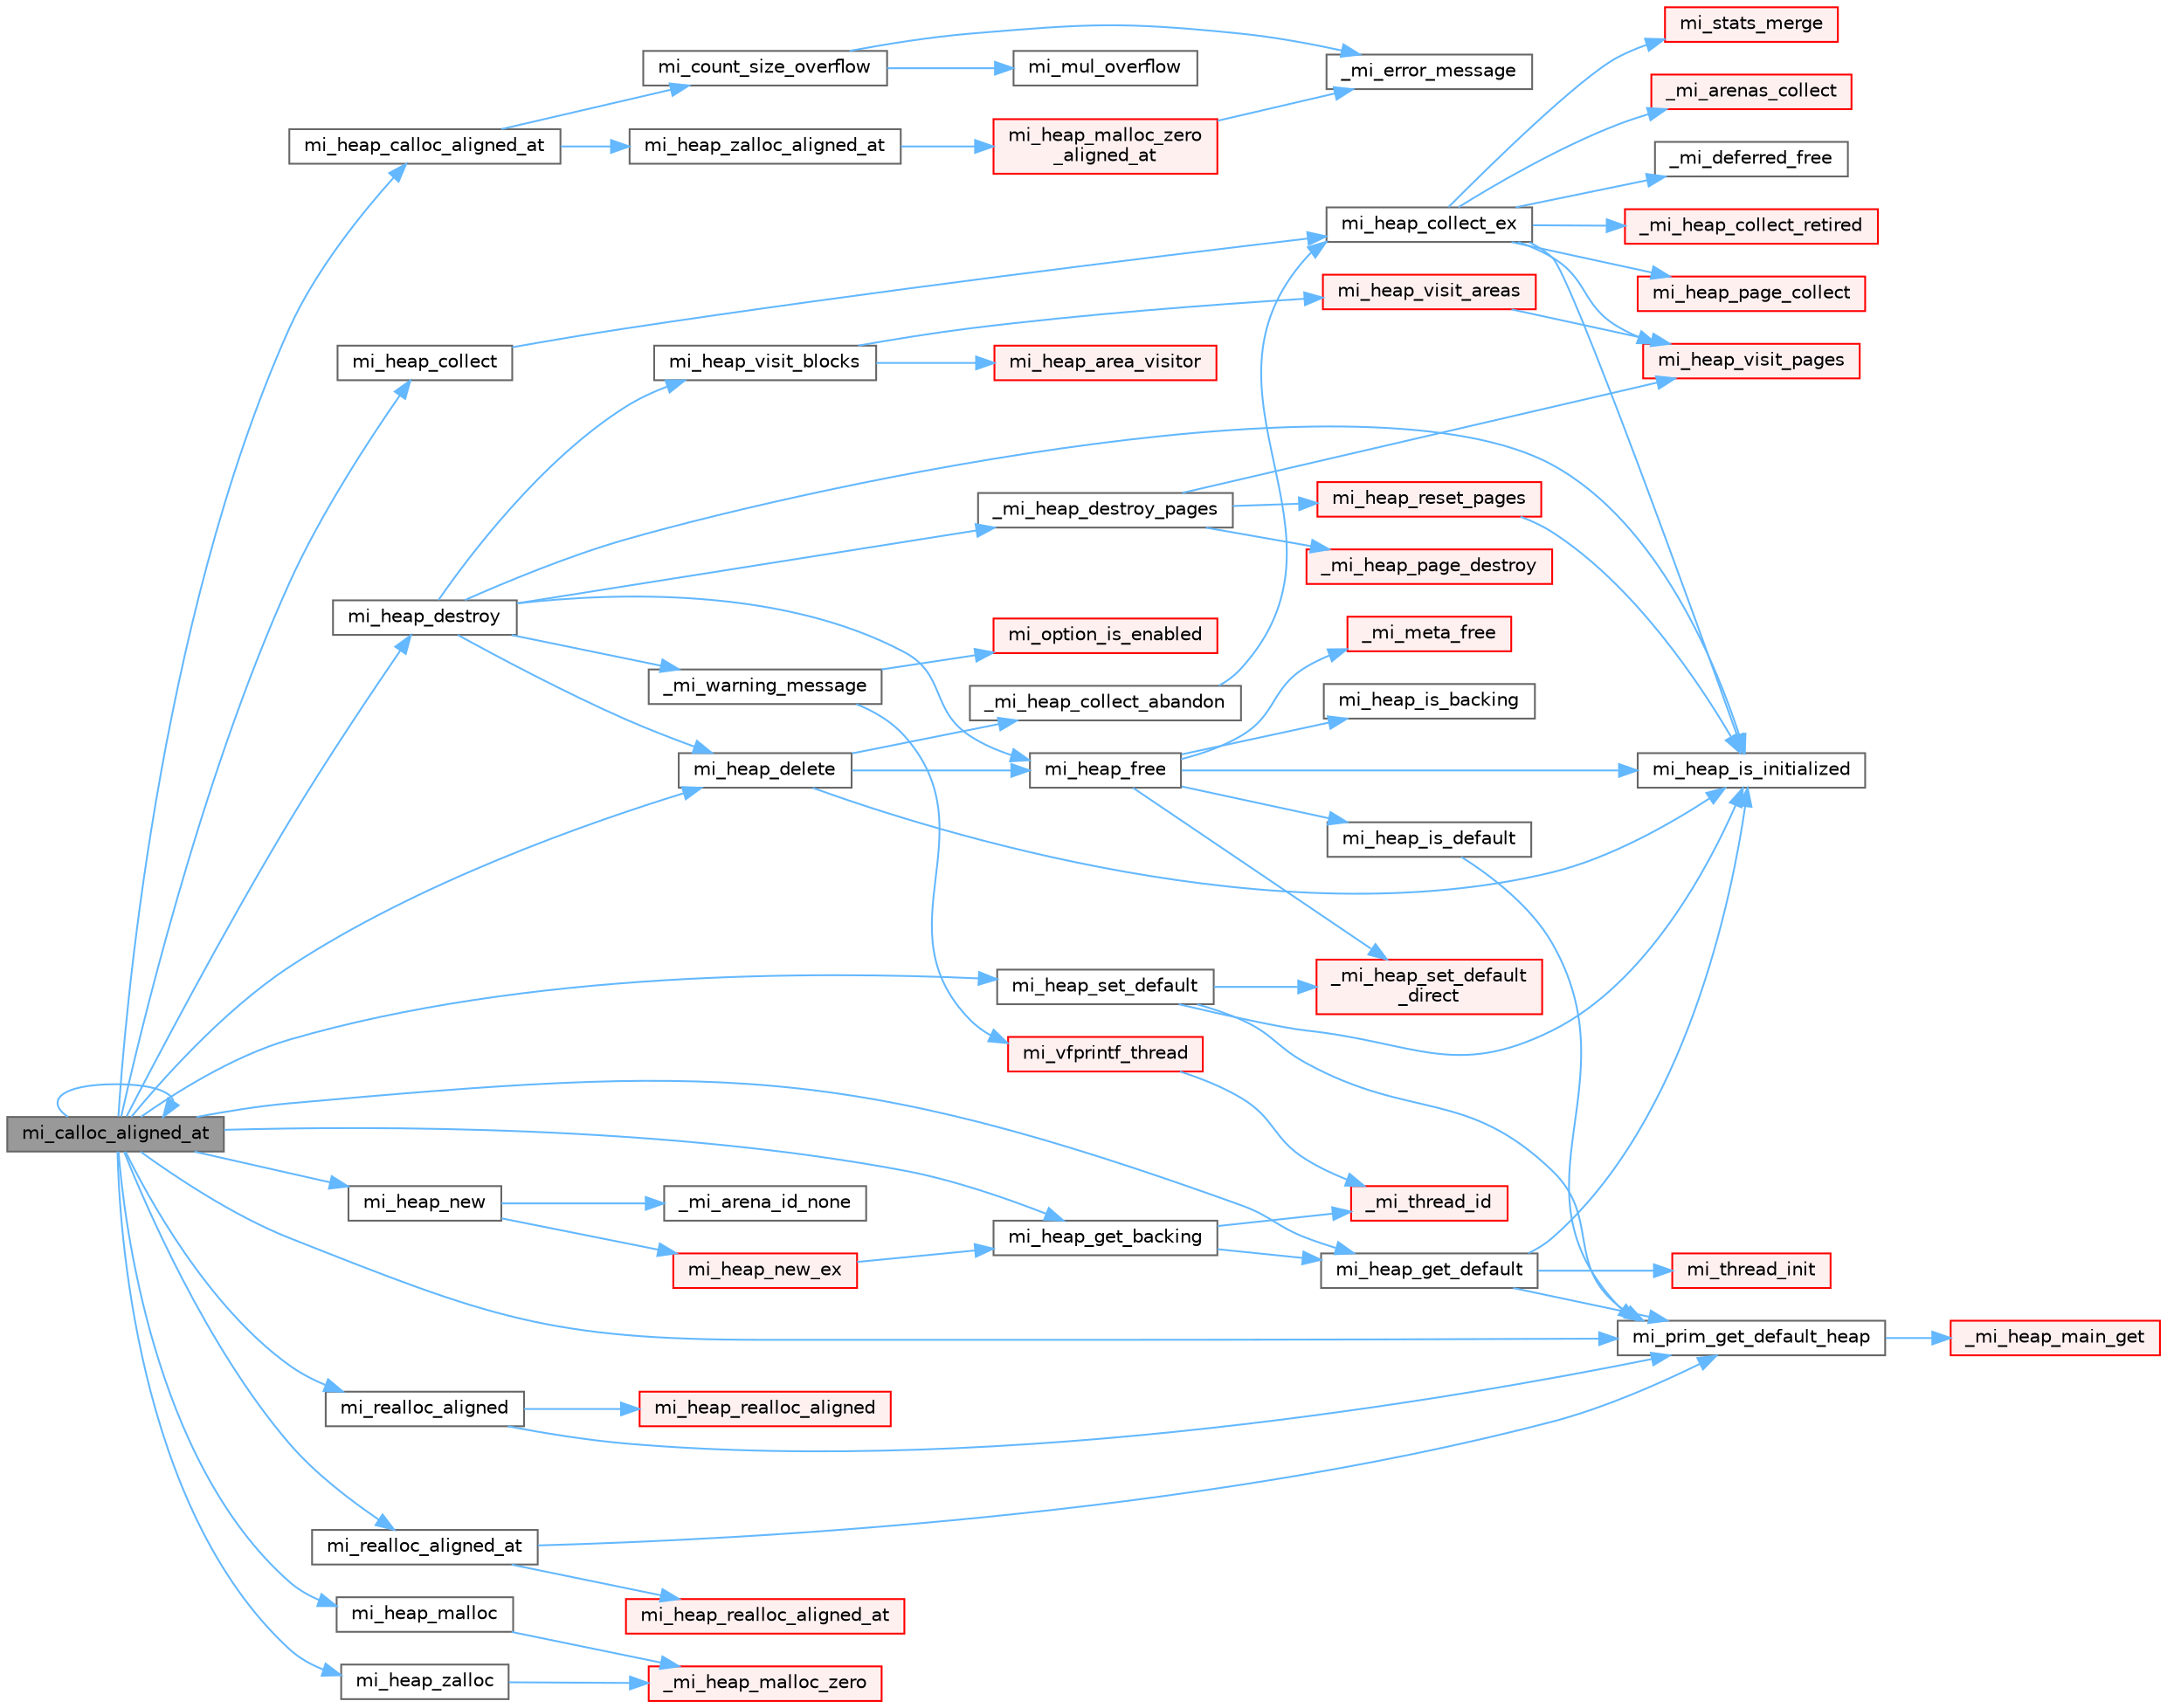 digraph "mi_calloc_aligned_at"
{
 // LATEX_PDF_SIZE
  bgcolor="transparent";
  edge [fontname=Helvetica,fontsize=10,labelfontname=Helvetica,labelfontsize=10];
  node [fontname=Helvetica,fontsize=10,shape=box,height=0.2,width=0.4];
  rankdir="LR";
  Node1 [id="Node000001",label="mi_calloc_aligned_at",height=0.2,width=0.4,color="gray40", fillcolor="grey60", style="filled", fontcolor="black",tooltip=" "];
  Node1 -> Node1 [id="edge1_Node000001_Node000001",color="steelblue1",style="solid",tooltip=" "];
  Node1 -> Node2 [id="edge2_Node000001_Node000002",color="steelblue1",style="solid",tooltip=" "];
  Node2 [id="Node000002",label="mi_heap_calloc_aligned_at",height=0.2,width=0.4,color="grey40", fillcolor="white", style="filled",URL="$group__heap.html#gaa42ec2079989c4374f2c331d9b35f4e4",tooltip=" "];
  Node2 -> Node3 [id="edge3_Node000002_Node000003",color="steelblue1",style="solid",tooltip=" "];
  Node3 [id="Node000003",label="mi_count_size_overflow",height=0.2,width=0.4,color="grey40", fillcolor="white", style="filled",URL="$_e_a_s_t_l_2packages_2mimalloc_2include_2mimalloc_2internal_8h.html#ad0741c6523fbf2e3870fd3477bf6fe91",tooltip=" "];
  Node3 -> Node4 [id="edge4_Node000003_Node000004",color="steelblue1",style="solid",tooltip=" "];
  Node4 [id="Node000004",label="_mi_error_message",height=0.2,width=0.4,color="grey40", fillcolor="white", style="filled",URL="$options_8c.html#a2bebc073bcaac71658e57bb260c2e426",tooltip=" "];
  Node3 -> Node5 [id="edge5_Node000003_Node000005",color="steelblue1",style="solid",tooltip=" "];
  Node5 [id="Node000005",label="mi_mul_overflow",height=0.2,width=0.4,color="grey40", fillcolor="white", style="filled",URL="$_e_a_s_t_l_2packages_2mimalloc_2include_2mimalloc_2internal_8h.html#abf06027911fbdc300901fb961a45e4d0",tooltip=" "];
  Node2 -> Node6 [id="edge6_Node000002_Node000006",color="steelblue1",style="solid",tooltip=" "];
  Node6 [id="Node000006",label="mi_heap_zalloc_aligned_at",height=0.2,width=0.4,color="grey40", fillcolor="white", style="filled",URL="$group__heap.html#ga484e3d01cd174f78c7e53370e5a7c819",tooltip=" "];
  Node6 -> Node7 [id="edge7_Node000006_Node000007",color="steelblue1",style="solid",tooltip=" "];
  Node7 [id="Node000007",label="mi_heap_malloc_zero\l_aligned_at",height=0.2,width=0.4,color="red", fillcolor="#FFF0F0", style="filled",URL="$alloc-aligned_8c.html#a5a91c01df4ee03f2157157434e535648",tooltip=" "];
  Node7 -> Node4 [id="edge8_Node000007_Node000004",color="steelblue1",style="solid",tooltip=" "];
  Node1 -> Node392 [id="edge9_Node000001_Node000392",color="steelblue1",style="solid",tooltip=" "];
  Node392 [id="Node000392",label="mi_heap_collect",height=0.2,width=0.4,color="grey40", fillcolor="white", style="filled",URL="$group__heap.html#ga7922f7495cde30b1984d0e6072419298",tooltip="Release outstanding resources in a specific heap."];
  Node392 -> Node393 [id="edge10_Node000392_Node000393",color="steelblue1",style="solid",tooltip=" "];
  Node393 [id="Node000393",label="mi_heap_collect_ex",height=0.2,width=0.4,color="grey40", fillcolor="white", style="filled",URL="$heap_8c.html#a13231466662ebaf79b77c254d4c7f389",tooltip=" "];
  Node393 -> Node103 [id="edge11_Node000393_Node000103",color="steelblue1",style="solid",tooltip=" "];
  Node103 [id="Node000103",label="_mi_arenas_collect",height=0.2,width=0.4,color="red", fillcolor="#FFF0F0", style="filled",URL="$arena_8c.html#a6f7e5b0577ff900eb89e76701c43672f",tooltip=" "];
  Node393 -> Node20 [id="edge12_Node000393_Node000020",color="steelblue1",style="solid",tooltip=" "];
  Node20 [id="Node000020",label="_mi_deferred_free",height=0.2,width=0.4,color="grey40", fillcolor="white", style="filled",URL="$_e_a_s_t_l_2packages_2mimalloc_2include_2mimalloc_2internal_8h.html#aede81c520000cbb08ad669e096c94d51",tooltip=" "];
  Node393 -> Node101 [id="edge13_Node000393_Node000101",color="steelblue1",style="solid",tooltip=" "];
  Node101 [id="Node000101",label="_mi_heap_collect_retired",height=0.2,width=0.4,color="red", fillcolor="#FFF0F0", style="filled",URL="$page_8c.html#abc5253b4341c8d7eab888068e4f9b951",tooltip=" "];
  Node393 -> Node394 [id="edge14_Node000393_Node000394",color="steelblue1",style="solid",tooltip=" "];
  Node394 [id="Node000394",label="mi_heap_is_initialized",height=0.2,width=0.4,color="grey40", fillcolor="white", style="filled",URL="$_e_a_s_t_l_2packages_2mimalloc_2include_2mimalloc_2internal_8h.html#a320c7d8a15c57974d3b105558a2a55e6",tooltip=" "];
  Node393 -> Node395 [id="edge15_Node000393_Node000395",color="steelblue1",style="solid",tooltip=" "];
  Node395 [id="Node000395",label="mi_heap_page_collect",height=0.2,width=0.4,color="red", fillcolor="#FFF0F0", style="filled",URL="$heap_8c.html#a9873e3fab187aa9d658b87434ed8608c",tooltip=" "];
  Node393 -> Node396 [id="edge16_Node000393_Node000396",color="steelblue1",style="solid",tooltip=" "];
  Node396 [id="Node000396",label="mi_heap_visit_pages",height=0.2,width=0.4,color="red", fillcolor="#FFF0F0", style="filled",URL="$heap_8c.html#aaf0ac2b53e4e2e6abcbbcd10faf21b11",tooltip=" "];
  Node393 -> Node397 [id="edge17_Node000393_Node000397",color="steelblue1",style="solid",tooltip=" "];
  Node397 [id="Node000397",label="mi_stats_merge",height=0.2,width=0.4,color="red", fillcolor="#FFF0F0", style="filled",URL="$group__extended.html#ga854b1de8cb067c7316286c28b2fcd3d1",tooltip="Merge thread local statistics with the main statistics and reset."];
  Node1 -> Node493 [id="edge18_Node000001_Node000493",color="steelblue1",style="solid",tooltip=" "];
  Node493 [id="Node000493",label="mi_heap_delete",height=0.2,width=0.4,color="grey40", fillcolor="white", style="filled",URL="$group__heap.html#ga2ab1af8d438819b55319c7ef51d1e409",tooltip=" "];
  Node493 -> Node494 [id="edge19_Node000493_Node000494",color="steelblue1",style="solid",tooltip=" "];
  Node494 [id="Node000494",label="_mi_heap_collect_abandon",height=0.2,width=0.4,color="grey40", fillcolor="white", style="filled",URL="$heap_8c.html#a3924fe17738a488f951d16e9216062b1",tooltip=" "];
  Node494 -> Node393 [id="edge20_Node000494_Node000393",color="steelblue1",style="solid",tooltip=" "];
  Node493 -> Node495 [id="edge21_Node000493_Node000495",color="steelblue1",style="solid",tooltip=" "];
  Node495 [id="Node000495",label="mi_heap_free",height=0.2,width=0.4,color="grey40", fillcolor="white", style="filled",URL="$heap_8c.html#a0b78721d61a2941477b5381a30cde1e6",tooltip=" "];
  Node495 -> Node419 [id="edge22_Node000495_Node000419",color="steelblue1",style="solid",tooltip=" "];
  Node419 [id="Node000419",label="_mi_heap_set_default\l_direct",height=0.2,width=0.4,color="red", fillcolor="#FFF0F0", style="filled",URL="$_e_a_s_t_l_2packages_2mimalloc_2src_2init_8c.html#a96662339b7c5ce88bc64ce34ac3afd62",tooltip=" "];
  Node495 -> Node192 [id="edge23_Node000495_Node000192",color="steelblue1",style="solid",tooltip=" "];
  Node192 [id="Node000192",label="_mi_meta_free",height=0.2,width=0.4,color="red", fillcolor="#FFF0F0", style="filled",URL="$arena-meta_8c.html#ab82e802fb1812b8ac1cce8b62b34cbe7",tooltip=" "];
  Node495 -> Node496 [id="edge24_Node000495_Node000496",color="steelblue1",style="solid",tooltip=" "];
  Node496 [id="Node000496",label="mi_heap_is_backing",height=0.2,width=0.4,color="grey40", fillcolor="white", style="filled",URL="$_e_a_s_t_l_2packages_2mimalloc_2include_2mimalloc_2internal_8h.html#a9f4f9f1e020b8a62342ad9acbddda60f",tooltip=" "];
  Node495 -> Node497 [id="edge25_Node000495_Node000497",color="steelblue1",style="solid",tooltip=" "];
  Node497 [id="Node000497",label="mi_heap_is_default",height=0.2,width=0.4,color="grey40", fillcolor="white", style="filled",URL="$heap_8c.html#a4a8ed126dd329d5796df580c6aa9865b",tooltip=" "];
  Node497 -> Node307 [id="edge26_Node000497_Node000307",color="steelblue1",style="solid",tooltip=" "];
  Node307 [id="Node000307",label="mi_prim_get_default_heap",height=0.2,width=0.4,color="grey40", fillcolor="white", style="filled",URL="$prim_8h.html#a986e62564728229db3ccecbd6e97fd98",tooltip=" "];
  Node307 -> Node308 [id="edge27_Node000307_Node000308",color="steelblue1",style="solid",tooltip=" "];
  Node308 [id="Node000308",label="_mi_heap_main_get",height=0.2,width=0.4,color="red", fillcolor="#FFF0F0", style="filled",URL="$_e_a_s_t_l_2packages_2mimalloc_2src_2init_8c.html#a1feeb4148fb048caf23361152895a55c",tooltip=" "];
  Node495 -> Node394 [id="edge28_Node000495_Node000394",color="steelblue1",style="solid",tooltip=" "];
  Node493 -> Node394 [id="edge29_Node000493_Node000394",color="steelblue1",style="solid",tooltip=" "];
  Node1 -> Node498 [id="edge30_Node000001_Node000498",color="steelblue1",style="solid",tooltip=" "];
  Node498 [id="Node000498",label="mi_heap_destroy",height=0.2,width=0.4,color="grey40", fillcolor="white", style="filled",URL="$group__heap.html#ga9f9c0844edb9717f4feacd79116b8e0d",tooltip=" "];
  Node498 -> Node499 [id="edge31_Node000498_Node000499",color="steelblue1",style="solid",tooltip=" "];
  Node499 [id="Node000499",label="_mi_heap_destroy_pages",height=0.2,width=0.4,color="grey40", fillcolor="white", style="filled",URL="$heap_8c.html#ad6a00b059e454ba5c9d1eee55648d15c",tooltip=" "];
  Node499 -> Node500 [id="edge32_Node000499_Node000500",color="steelblue1",style="solid",tooltip=" "];
  Node500 [id="Node000500",label="_mi_heap_page_destroy",height=0.2,width=0.4,color="red", fillcolor="#FFF0F0", style="filled",URL="$heap_8c.html#af64b8d8015291685b834fd97dd0762ba",tooltip=" "];
  Node499 -> Node502 [id="edge33_Node000499_Node000502",color="steelblue1",style="solid",tooltip=" "];
  Node502 [id="Node000502",label="mi_heap_reset_pages",height=0.2,width=0.4,color="red", fillcolor="#FFF0F0", style="filled",URL="$heap_8c.html#aa04066f105381dc4ec279cbb0fa6e890",tooltip=" "];
  Node502 -> Node394 [id="edge34_Node000502_Node000394",color="steelblue1",style="solid",tooltip=" "];
  Node499 -> Node396 [id="edge35_Node000499_Node000396",color="steelblue1",style="solid",tooltip=" "];
  Node498 -> Node45 [id="edge36_Node000498_Node000045",color="steelblue1",style="solid",tooltip=" "];
  Node45 [id="Node000045",label="_mi_warning_message",height=0.2,width=0.4,color="grey40", fillcolor="white", style="filled",URL="$options_8c.html#ac253cac2ca24fb63be7f4937ac620dc4",tooltip=" "];
  Node45 -> Node46 [id="edge37_Node000045_Node000046",color="steelblue1",style="solid",tooltip=" "];
  Node46 [id="Node000046",label="mi_option_is_enabled",height=0.2,width=0.4,color="red", fillcolor="#FFF0F0", style="filled",URL="$group__options.html#ga459ad98f18b3fc9275474807fe0ca188",tooltip=" "];
  Node45 -> Node62 [id="edge38_Node000045_Node000062",color="steelblue1",style="solid",tooltip=" "];
  Node62 [id="Node000062",label="mi_vfprintf_thread",height=0.2,width=0.4,color="red", fillcolor="#FFF0F0", style="filled",URL="$options_8c.html#a4af8263c139d04a876914f39024a7424",tooltip=" "];
  Node62 -> Node64 [id="edge39_Node000062_Node000064",color="steelblue1",style="solid",tooltip=" "];
  Node64 [id="Node000064",label="_mi_thread_id",height=0.2,width=0.4,color="red", fillcolor="#FFF0F0", style="filled",URL="$_e_a_s_t_l_2packages_2mimalloc_2src_2init_8c.html#a43068a36d7dea6ccf1e3558a27e22993",tooltip=" "];
  Node498 -> Node493 [id="edge40_Node000498_Node000493",color="steelblue1",style="solid",tooltip=" "];
  Node498 -> Node495 [id="edge41_Node000498_Node000495",color="steelblue1",style="solid",tooltip=" "];
  Node498 -> Node394 [id="edge42_Node000498_Node000394",color="steelblue1",style="solid",tooltip=" "];
  Node498 -> Node503 [id="edge43_Node000498_Node000503",color="steelblue1",style="solid",tooltip=" "];
  Node503 [id="Node000503",label="mi_heap_visit_blocks",height=0.2,width=0.4,color="grey40", fillcolor="white", style="filled",URL="$group__analysis.html#ga70c46687dc6e9dc98b232b02646f8bed",tooltip=" "];
  Node503 -> Node504 [id="edge44_Node000503_Node000504",color="steelblue1",style="solid",tooltip=" "];
  Node504 [id="Node000504",label="mi_heap_area_visitor",height=0.2,width=0.4,color="red", fillcolor="#FFF0F0", style="filled",URL="$heap_8c.html#a7db34d22f30555e40a1cdb18229415f5",tooltip=" "];
  Node503 -> Node508 [id="edge45_Node000503_Node000508",color="steelblue1",style="solid",tooltip=" "];
  Node508 [id="Node000508",label="mi_heap_visit_areas",height=0.2,width=0.4,color="red", fillcolor="#FFF0F0", style="filled",URL="$heap_8c.html#a2a46266e4b06fa4e7fa8e8427767bd8f",tooltip=" "];
  Node508 -> Node396 [id="edge46_Node000508_Node000396",color="steelblue1",style="solid",tooltip=" "];
  Node1 -> Node511 [id="edge47_Node000001_Node000511",color="steelblue1",style="solid",tooltip=" "];
  Node511 [id="Node000511",label="mi_heap_get_backing",height=0.2,width=0.4,color="grey40", fillcolor="white", style="filled",URL="$group__heap.html#gac6ac9f0e7be9ab4ff70acfc8dad1235a",tooltip=" "];
  Node511 -> Node64 [id="edge48_Node000511_Node000064",color="steelblue1",style="solid",tooltip=" "];
  Node511 -> Node404 [id="edge49_Node000511_Node000404",color="steelblue1",style="solid",tooltip=" "];
  Node404 [id="Node000404",label="mi_heap_get_default",height=0.2,width=0.4,color="grey40", fillcolor="white", style="filled",URL="$group__heap.html#ga14c667a6e2c5d28762d8cb7d4e057909",tooltip=" "];
  Node404 -> Node394 [id="edge50_Node000404_Node000394",color="steelblue1",style="solid",tooltip=" "];
  Node404 -> Node307 [id="edge51_Node000404_Node000307",color="steelblue1",style="solid",tooltip=" "];
  Node404 -> Node405 [id="edge52_Node000404_Node000405",color="steelblue1",style="solid",tooltip=" "];
  Node405 [id="Node000405",label="mi_thread_init",height=0.2,width=0.4,color="red", fillcolor="#FFF0F0", style="filled",URL="$group__extended.html#gaf8e73efc2cbca9ebfdfb166983a04c17",tooltip=" "];
  Node1 -> Node404 [id="edge53_Node000001_Node000404",color="steelblue1",style="solid",tooltip=" "];
  Node1 -> Node512 [id="edge54_Node000001_Node000512",color="steelblue1",style="solid",tooltip=" "];
  Node512 [id="Node000512",label="mi_heap_malloc",height=0.2,width=0.4,color="grey40", fillcolor="white", style="filled",URL="$group__heap.html#gab374e206c7034e0d899fb934e4f4a863",tooltip=" "];
  Node512 -> Node489 [id="edge55_Node000512_Node000489",color="steelblue1",style="solid",tooltip=" "];
  Node489 [id="Node000489",label="_mi_heap_malloc_zero",height=0.2,width=0.4,color="red", fillcolor="#FFF0F0", style="filled",URL="$alloc_8c.html#a4f6dd9bc8d4e47e98566ee77883d703e",tooltip=" "];
  Node1 -> Node513 [id="edge56_Node000001_Node000513",color="steelblue1",style="solid",tooltip=" "];
  Node513 [id="Node000513",label="mi_heap_new",height=0.2,width=0.4,color="grey40", fillcolor="white", style="filled",URL="$group__heap.html#gaa718bb226ec0546ba6d1b6cb32179f3a",tooltip="Create a new heap that can be used for allocation."];
  Node513 -> Node295 [id="edge57_Node000513_Node000295",color="steelblue1",style="solid",tooltip=" "];
  Node295 [id="Node000295",label="_mi_arena_id_none",height=0.2,width=0.4,color="grey40", fillcolor="white", style="filled",URL="$arena_8c.html#a3f182e53b3afc059fe50cb4ad6756dc1",tooltip=" "];
  Node513 -> Node514 [id="edge58_Node000513_Node000514",color="steelblue1",style="solid",tooltip=" "];
  Node514 [id="Node000514",label="mi_heap_new_ex",height=0.2,width=0.4,color="red", fillcolor="#FFF0F0", style="filled",URL="$group__extended.html#ga3ae360583f4351aa5267ee7e43008faf",tooltip="Create a new heap"];
  Node514 -> Node511 [id="edge59_Node000514_Node000511",color="steelblue1",style="solid",tooltip=" "];
  Node1 -> Node515 [id="edge60_Node000001_Node000515",color="steelblue1",style="solid",tooltip=" "];
  Node515 [id="Node000515",label="mi_heap_set_default",height=0.2,width=0.4,color="grey40", fillcolor="white", style="filled",URL="$group__heap.html#ga349b677dec7da5eacdbc7a385bd62a4a",tooltip=" "];
  Node515 -> Node419 [id="edge61_Node000515_Node000419",color="steelblue1",style="solid",tooltip=" "];
  Node515 -> Node394 [id="edge62_Node000515_Node000394",color="steelblue1",style="solid",tooltip=" "];
  Node515 -> Node307 [id="edge63_Node000515_Node000307",color="steelblue1",style="solid",tooltip=" "];
  Node1 -> Node516 [id="edge64_Node000001_Node000516",color="steelblue1",style="solid",tooltip=" "];
  Node516 [id="Node000516",label="mi_heap_zalloc",height=0.2,width=0.4,color="grey40", fillcolor="white", style="filled",URL="$group__heap.html#gabebc796399619d964d8db77aa835e8c1",tooltip=" "];
  Node516 -> Node489 [id="edge65_Node000516_Node000489",color="steelblue1",style="solid",tooltip=" "];
  Node1 -> Node307 [id="edge66_Node000001_Node000307",color="steelblue1",style="solid",tooltip=" "];
  Node1 -> Node517 [id="edge67_Node000001_Node000517",color="steelblue1",style="solid",tooltip=" "];
  Node517 [id="Node000517",label="mi_realloc_aligned",height=0.2,width=0.4,color="grey40", fillcolor="white", style="filled",URL="$group__aligned.html#ga5d7a46d054b4d7abe9d8d2474add2edf",tooltip=" "];
  Node517 -> Node518 [id="edge68_Node000517_Node000518",color="steelblue1",style="solid",tooltip=" "];
  Node518 [id="Node000518",label="mi_heap_realloc_aligned",height=0.2,width=0.4,color="red", fillcolor="#FFF0F0", style="filled",URL="$group__heap.html#gaccf8c249872f30bf1c2493a09197d734",tooltip=" "];
  Node517 -> Node307 [id="edge69_Node000517_Node000307",color="steelblue1",style="solid",tooltip=" "];
  Node1 -> Node523 [id="edge70_Node000001_Node000523",color="steelblue1",style="solid",tooltip=" "];
  Node523 [id="Node000523",label="mi_realloc_aligned_at",height=0.2,width=0.4,color="grey40", fillcolor="white", style="filled",URL="$group__aligned.html#gad06dcf2bb8faadb2c8ea61ee5d24bbf6",tooltip=" "];
  Node523 -> Node524 [id="edge71_Node000523_Node000524",color="steelblue1",style="solid",tooltip=" "];
  Node524 [id="Node000524",label="mi_heap_realloc_aligned_at",height=0.2,width=0.4,color="red", fillcolor="#FFF0F0", style="filled",URL="$group__heap.html#ga6df988a7219d5707f010d5f3eb0dc3f5",tooltip=" "];
  Node523 -> Node307 [id="edge72_Node000523_Node000307",color="steelblue1",style="solid",tooltip=" "];
}
